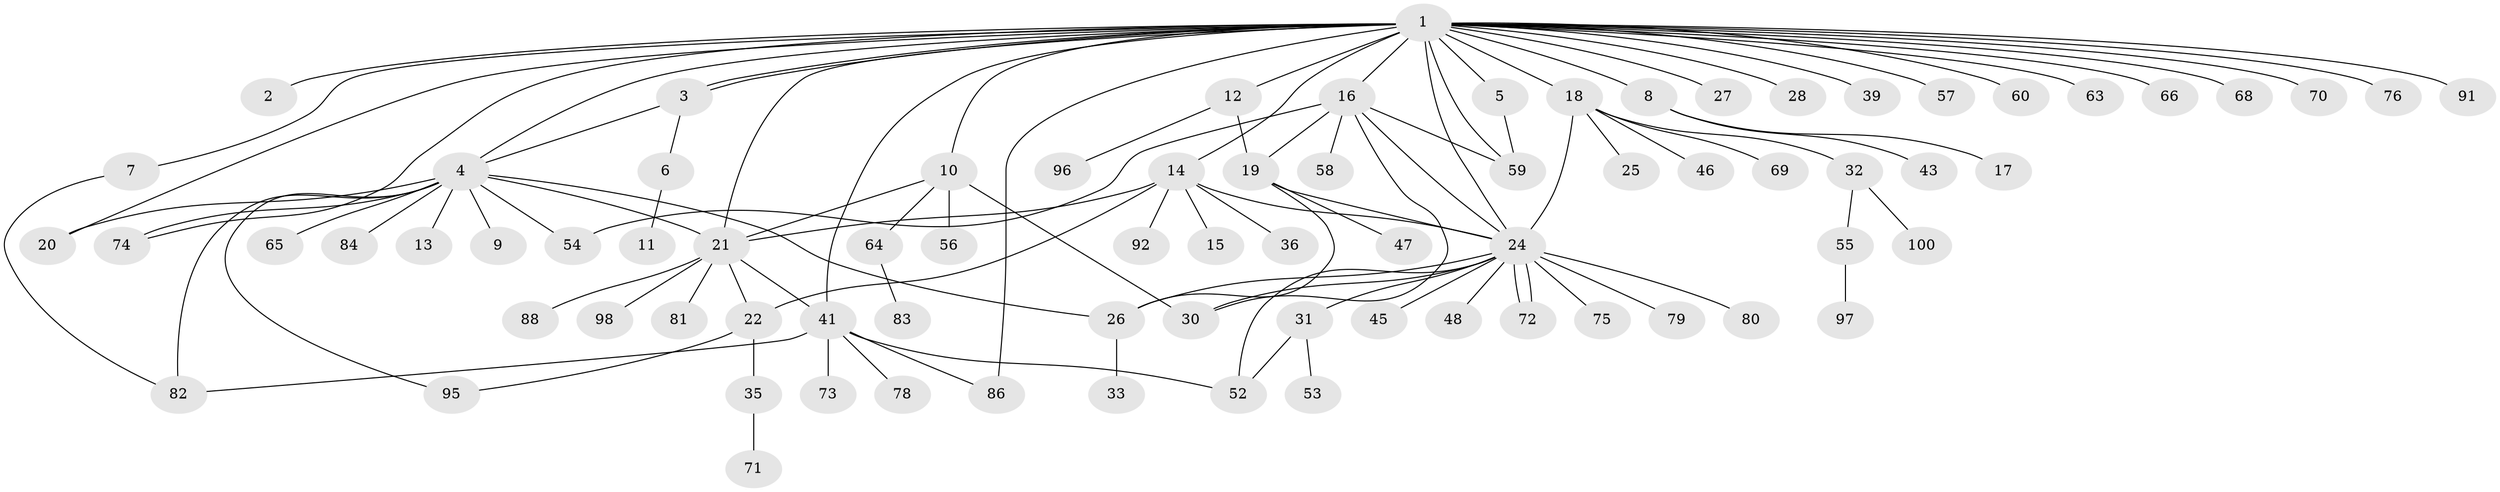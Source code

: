 // original degree distribution, {31: 0.01, 1: 0.5, 4: 0.05, 10: 0.01, 2: 0.25, 3: 0.08, 7: 0.04, 5: 0.03, 9: 0.01, 13: 0.01, 6: 0.01}
// Generated by graph-tools (version 1.1) at 2025/38/02/21/25 10:38:54]
// undirected, 78 vertices, 105 edges
graph export_dot {
graph [start="1"]
  node [color=gray90,style=filled];
  1 [super="+50"];
  2;
  3;
  4 [super="+44"];
  5;
  6;
  7 [super="+29"];
  8 [super="+77"];
  9;
  10 [super="+38"];
  11;
  12 [super="+37"];
  13;
  14 [super="+93"];
  15;
  16 [super="+42"];
  17;
  18 [super="+51"];
  19 [super="+67"];
  20 [super="+85"];
  21 [super="+61"];
  22 [super="+23"];
  24 [super="+34"];
  25;
  26;
  27;
  28;
  30 [super="+99"];
  31 [super="+94"];
  32 [super="+40"];
  33;
  35;
  36;
  39;
  41 [super="+49"];
  43;
  45;
  46;
  47;
  48;
  52 [super="+62"];
  53;
  54;
  55;
  56;
  57;
  58;
  59;
  60;
  63;
  64;
  65;
  66;
  68;
  69;
  70;
  71;
  72;
  73;
  74;
  75;
  76;
  78 [super="+89"];
  79;
  80 [super="+87"];
  81;
  82 [super="+90"];
  83;
  84;
  86;
  88;
  91;
  92;
  95;
  96;
  97;
  98;
  100;
  1 -- 2;
  1 -- 3;
  1 -- 3;
  1 -- 4;
  1 -- 5;
  1 -- 7;
  1 -- 8;
  1 -- 10;
  1 -- 12;
  1 -- 14;
  1 -- 16;
  1 -- 18;
  1 -- 20;
  1 -- 21;
  1 -- 24;
  1 -- 27;
  1 -- 28;
  1 -- 39;
  1 -- 41;
  1 -- 57;
  1 -- 59;
  1 -- 60;
  1 -- 63;
  1 -- 66;
  1 -- 68;
  1 -- 70;
  1 -- 74;
  1 -- 76;
  1 -- 86;
  1 -- 91;
  3 -- 4;
  3 -- 6;
  4 -- 9;
  4 -- 13;
  4 -- 26;
  4 -- 54;
  4 -- 74;
  4 -- 95;
  4 -- 82;
  4 -- 65;
  4 -- 21;
  4 -- 84;
  4 -- 20;
  5 -- 59;
  6 -- 11;
  7 -- 82;
  8 -- 17;
  8 -- 43;
  10 -- 30;
  10 -- 56;
  10 -- 64;
  10 -- 21;
  12 -- 19;
  12 -- 96;
  14 -- 15;
  14 -- 22;
  14 -- 24 [weight=2];
  14 -- 36;
  14 -- 92;
  14 -- 21;
  16 -- 30;
  16 -- 54;
  16 -- 58;
  16 -- 59;
  16 -- 19;
  16 -- 24;
  18 -- 25;
  18 -- 32;
  18 -- 46;
  18 -- 69;
  18 -- 24;
  19 -- 26;
  19 -- 47;
  19 -- 24;
  21 -- 22;
  21 -- 81;
  21 -- 88;
  21 -- 98;
  21 -- 41;
  22 -- 35;
  22 -- 95;
  24 -- 26;
  24 -- 31;
  24 -- 72;
  24 -- 72;
  24 -- 75;
  24 -- 79;
  24 -- 80;
  24 -- 48;
  24 -- 52;
  24 -- 45;
  24 -- 30;
  26 -- 33;
  31 -- 52;
  31 -- 53;
  32 -- 100;
  32 -- 55;
  35 -- 71;
  41 -- 52;
  41 -- 73;
  41 -- 78;
  41 -- 82;
  41 -- 86;
  55 -- 97;
  64 -- 83;
}
